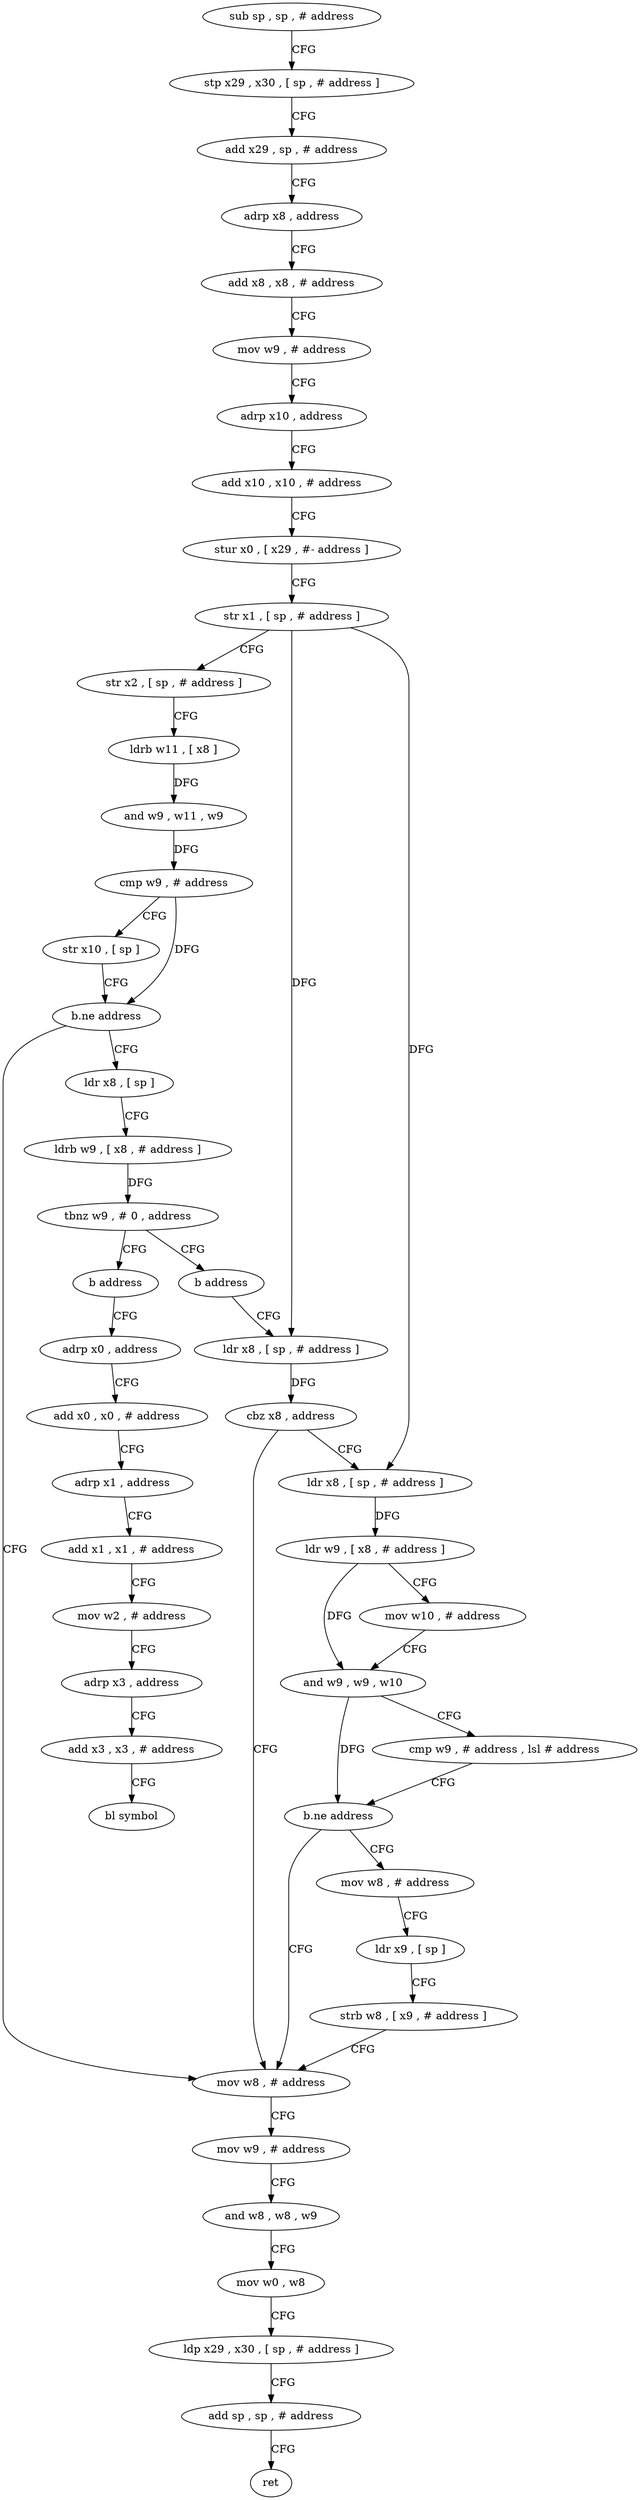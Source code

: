 digraph "func" {
"4222336" [label = "sub sp , sp , # address" ]
"4222340" [label = "stp x29 , x30 , [ sp , # address ]" ]
"4222344" [label = "add x29 , sp , # address" ]
"4222348" [label = "adrp x8 , address" ]
"4222352" [label = "add x8 , x8 , # address" ]
"4222356" [label = "mov w9 , # address" ]
"4222360" [label = "adrp x10 , address" ]
"4222364" [label = "add x10 , x10 , # address" ]
"4222368" [label = "stur x0 , [ x29 , #- address ]" ]
"4222372" [label = "str x1 , [ sp , # address ]" ]
"4222376" [label = "str x2 , [ sp , # address ]" ]
"4222380" [label = "ldrb w11 , [ x8 ]" ]
"4222384" [label = "and w9 , w11 , w9" ]
"4222388" [label = "cmp w9 , # address" ]
"4222392" [label = "str x10 , [ sp ]" ]
"4222396" [label = "b.ne address" ]
"4222496" [label = "mov w8 , # address" ]
"4222400" [label = "ldr x8 , [ sp ]" ]
"4222500" [label = "mov w9 , # address" ]
"4222504" [label = "and w8 , w8 , w9" ]
"4222508" [label = "mov w0 , w8" ]
"4222512" [label = "ldp x29 , x30 , [ sp , # address ]" ]
"4222516" [label = "add sp , sp , # address" ]
"4222520" [label = "ret" ]
"4222404" [label = "ldrb w9 , [ x8 , # address ]" ]
"4222408" [label = "tbnz w9 , # 0 , address" ]
"4222416" [label = "b address" ]
"4222412" [label = "b address" ]
"4222452" [label = "ldr x8 , [ sp , # address ]" ]
"4222420" [label = "adrp x0 , address" ]
"4222456" [label = "cbz x8 , address" ]
"4222460" [label = "ldr x8 , [ sp , # address ]" ]
"4222424" [label = "add x0 , x0 , # address" ]
"4222428" [label = "adrp x1 , address" ]
"4222432" [label = "add x1 , x1 , # address" ]
"4222436" [label = "mov w2 , # address" ]
"4222440" [label = "adrp x3 , address" ]
"4222444" [label = "add x3 , x3 , # address" ]
"4222448" [label = "bl symbol" ]
"4222464" [label = "ldr w9 , [ x8 , # address ]" ]
"4222468" [label = "mov w10 , # address" ]
"4222472" [label = "and w9 , w9 , w10" ]
"4222476" [label = "cmp w9 , # address , lsl # address" ]
"4222480" [label = "b.ne address" ]
"4222484" [label = "mov w8 , # address" ]
"4222488" [label = "ldr x9 , [ sp ]" ]
"4222492" [label = "strb w8 , [ x9 , # address ]" ]
"4222336" -> "4222340" [ label = "CFG" ]
"4222340" -> "4222344" [ label = "CFG" ]
"4222344" -> "4222348" [ label = "CFG" ]
"4222348" -> "4222352" [ label = "CFG" ]
"4222352" -> "4222356" [ label = "CFG" ]
"4222356" -> "4222360" [ label = "CFG" ]
"4222360" -> "4222364" [ label = "CFG" ]
"4222364" -> "4222368" [ label = "CFG" ]
"4222368" -> "4222372" [ label = "CFG" ]
"4222372" -> "4222376" [ label = "CFG" ]
"4222372" -> "4222452" [ label = "DFG" ]
"4222372" -> "4222460" [ label = "DFG" ]
"4222376" -> "4222380" [ label = "CFG" ]
"4222380" -> "4222384" [ label = "DFG" ]
"4222384" -> "4222388" [ label = "DFG" ]
"4222388" -> "4222392" [ label = "CFG" ]
"4222388" -> "4222396" [ label = "DFG" ]
"4222392" -> "4222396" [ label = "CFG" ]
"4222396" -> "4222496" [ label = "CFG" ]
"4222396" -> "4222400" [ label = "CFG" ]
"4222496" -> "4222500" [ label = "CFG" ]
"4222400" -> "4222404" [ label = "CFG" ]
"4222500" -> "4222504" [ label = "CFG" ]
"4222504" -> "4222508" [ label = "CFG" ]
"4222508" -> "4222512" [ label = "CFG" ]
"4222512" -> "4222516" [ label = "CFG" ]
"4222516" -> "4222520" [ label = "CFG" ]
"4222404" -> "4222408" [ label = "DFG" ]
"4222408" -> "4222416" [ label = "CFG" ]
"4222408" -> "4222412" [ label = "CFG" ]
"4222416" -> "4222452" [ label = "CFG" ]
"4222412" -> "4222420" [ label = "CFG" ]
"4222452" -> "4222456" [ label = "DFG" ]
"4222420" -> "4222424" [ label = "CFG" ]
"4222456" -> "4222496" [ label = "CFG" ]
"4222456" -> "4222460" [ label = "CFG" ]
"4222460" -> "4222464" [ label = "DFG" ]
"4222424" -> "4222428" [ label = "CFG" ]
"4222428" -> "4222432" [ label = "CFG" ]
"4222432" -> "4222436" [ label = "CFG" ]
"4222436" -> "4222440" [ label = "CFG" ]
"4222440" -> "4222444" [ label = "CFG" ]
"4222444" -> "4222448" [ label = "CFG" ]
"4222464" -> "4222468" [ label = "CFG" ]
"4222464" -> "4222472" [ label = "DFG" ]
"4222468" -> "4222472" [ label = "CFG" ]
"4222472" -> "4222476" [ label = "CFG" ]
"4222472" -> "4222480" [ label = "DFG" ]
"4222476" -> "4222480" [ label = "CFG" ]
"4222480" -> "4222496" [ label = "CFG" ]
"4222480" -> "4222484" [ label = "CFG" ]
"4222484" -> "4222488" [ label = "CFG" ]
"4222488" -> "4222492" [ label = "CFG" ]
"4222492" -> "4222496" [ label = "CFG" ]
}
